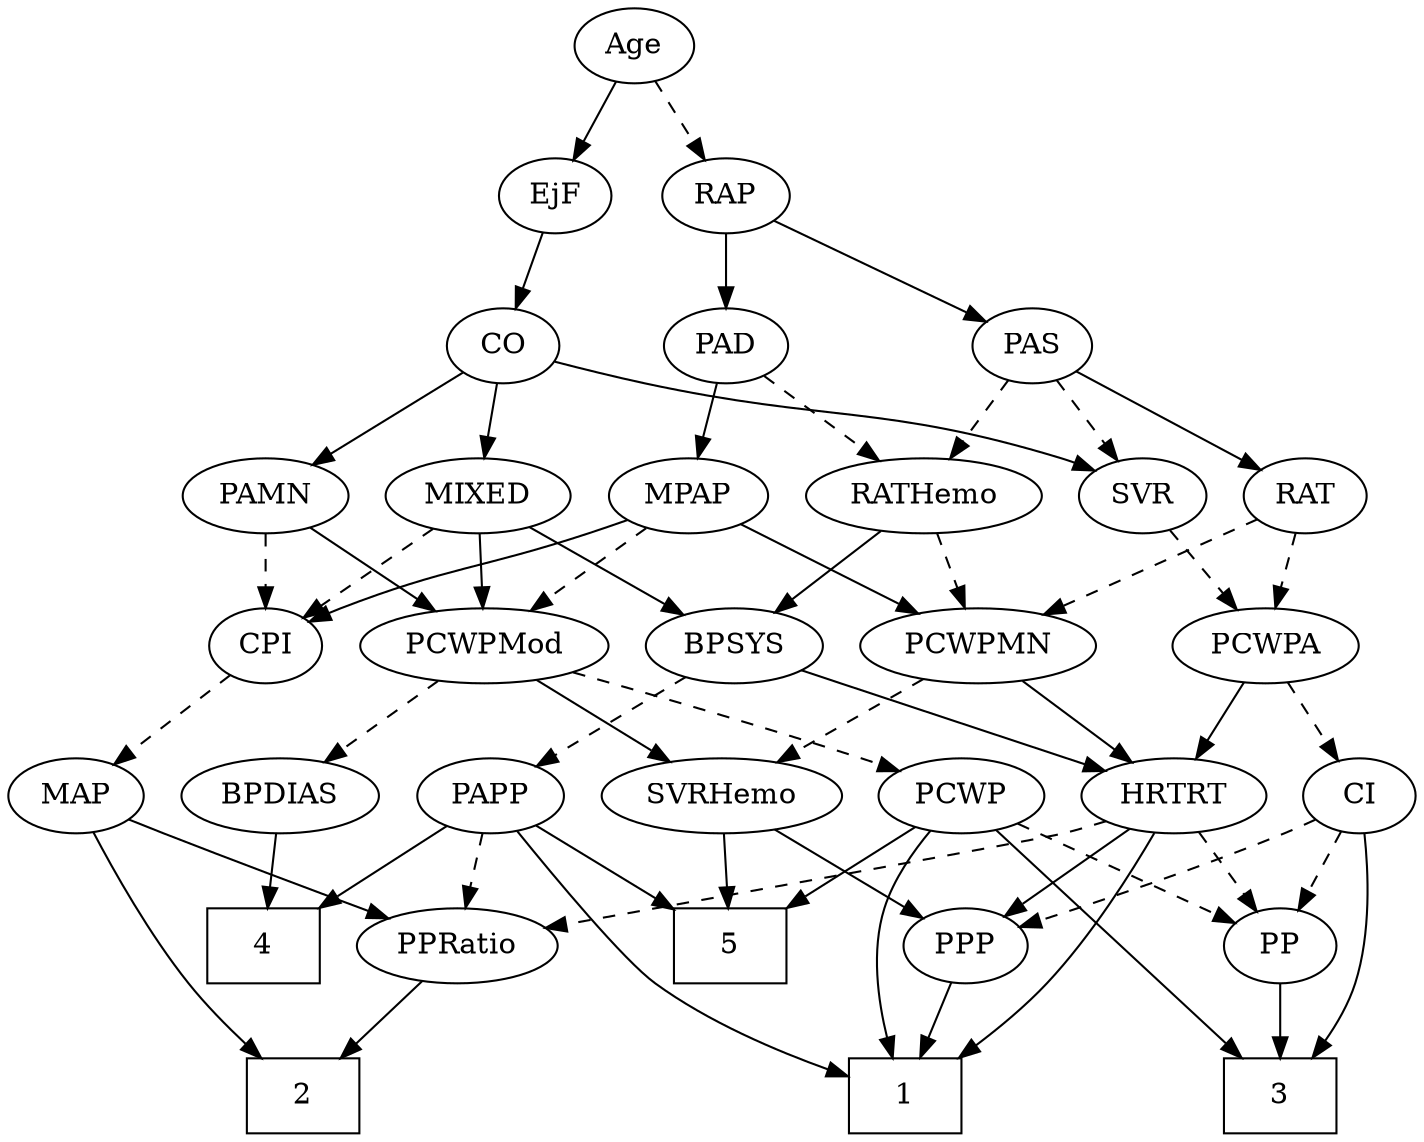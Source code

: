 strict digraph {
	graph [bb="0,0,621.55,540"];
	node [label="\N"];
	1	[height=0.5,
		pos="391.55,18",
		shape=box,
		width=0.75];
	2	[height=0.5,
		pos="113.55,18",
		shape=box,
		width=0.75];
	3	[height=0.5,
		pos="567.55,18",
		shape=box,
		width=0.75];
	4	[height=0.5,
		pos="101.55,90",
		shape=box,
		width=0.75];
	5	[height=0.5,
		pos="309.55,90",
		shape=box,
		width=0.75];
	Age	[height=0.5,
		pos="272.55,522",
		width=0.75];
	EjF	[height=0.5,
		pos="236.55,450",
		width=0.75];
	Age -> EjF	[pos="e,244.85,467.15 264.2,504.76 259.84,496.28 254.4,485.71 249.51,476.2",
		style=solid];
	RAP	[height=0.5,
		pos="314.55,450",
		width=0.77632];
	Age -> RAP	[pos="e,304.76,467.31 282.08,505.12 287.21,496.56 293.67,485.8 299.47,476.13",
		style=dashed];
	CO	[height=0.5,
		pos="231.55,378",
		width=0.75];
	EjF -> CO	[pos="e,232.77,396.1 235.31,431.7 234.76,423.98 234.1,414.71 233.48,406.11",
		style=solid];
	PAD	[height=0.5,
		pos="314.55,378",
		width=0.79437];
	RAP -> PAD	[pos="e,314.55,396.1 314.55,431.7 314.55,423.98 314.55,414.71 314.55,406.11",
		style=solid];
	PAS	[height=0.5,
		pos="449.55,378",
		width=0.75];
	RAP -> PAS	[pos="e,428.6,389.86 335.64,438.06 358.13,426.4 393.94,407.83 419.4,394.63",
		style=solid];
	MIXED	[height=0.5,
		pos="207.55,306",
		width=1.1193];
	BPSYS	[height=0.5,
		pos="317.55,234",
		width=1.0471];
	MIXED -> BPSYS	[pos="e,295.7,248.91 229.81,290.83 246.32,280.33 269.01,265.89 287.18,254.32",
		style=solid];
	CPI	[height=0.5,
		pos="112.55,234",
		width=0.75];
	MIXED -> CPI	[pos="e,130.11,247.94 187.4,290.15 173.06,279.59 153.68,265.31 138.23,253.92",
		style=dashed];
	PCWPMod	[height=0.5,
		pos="209.55,234",
		width=1.4443];
	MIXED -> PCWPMod	[pos="e,209.06,252.1 208.04,287.7 208.26,279.98 208.53,270.71 208.77,262.11",
		style=solid];
	MPAP	[height=0.5,
		pos="300.55,306",
		width=0.97491];
	MPAP -> CPI	[pos="e,133.68,245.49 273.63,294.37 268,292.21 262.1,290 256.55,288 208.94,270.88 195.51,270.84 148.55,252 146.72,251.27 144.85,250.49 \
142.98,249.68",
		style=solid];
	MPAP -> PCWPMod	[pos="e,229.96,250.7 281.69,290.5 269.07,280.79 252.23,267.83 237.99,256.88",
		style=dashed];
	PCWPMN	[height=0.5,
		pos="423.55,234",
		width=1.3902];
	MPAP -> PCWPMN	[pos="e,397.72,249.7 323.11,292.16 341.47,281.71 367.71,266.78 388.76,254.8",
		style=solid];
	PAPP	[height=0.5,
		pos="213.55,162",
		width=0.88464];
	BPSYS -> PAPP	[pos="e,233.15,176.2 296.5,218.83 280.73,208.22 258.99,193.59 241.72,181.96",
		style=dashed];
	HRTRT	[height=0.5,
		pos="509.55,162",
		width=1.1013];
	BPSYS -> HRTRT	[pos="e,479.48,173.96 346.71,222.37 379.5,210.41 432.96,190.92 469.61,177.56",
		style=solid];
	PAD -> MPAP	[pos="e,304,324.28 311.16,360.05 309.62,352.35 307.75,343.03 306.02,334.36",
		style=solid];
	RATHemo	[height=0.5,
		pos="402.55,306",
		width=1.3721];
	PAD -> RATHemo	[pos="e,382.87,322.65 331.51,363.5 343.79,353.74 360.65,340.33 374.86,329.02",
		style=dashed];
	CO -> MIXED	[pos="e,213.47,324.28 225.74,360.05 223.04,352.18 219.76,342.62 216.73,333.79",
		style=solid];
	PAMN	[height=0.5,
		pos="112.55,306",
		width=1.011];
	CO -> PAMN	[pos="e,135.07,320.25 211.9,365.44 193.41,354.57 165.43,338.11 143.87,325.43",
		style=solid];
	SVR	[height=0.5,
		pos="497.55,306",
		width=0.77632];
	CO -> SVR	[pos="e,476.37,317.77 254.19,367.6 261.27,364.89 269.16,362.1 276.55,360 356.69,337.2 381.24,349.57 460.55,324 462.68,323.31 464.85,322.53 \
467.02,321.7",
		style=solid];
	PAS -> RATHemo	[pos="e,413.83,323.8 438.88,361.12 433.16,352.59 425.97,341.89 419.5,332.25",
		style=dashed];
	RAT	[height=0.5,
		pos="570.55,306",
		width=0.75827];
	PAS -> RAT	[pos="e,550.44,318.63 469.26,365.6 488.92,354.22 519.33,336.63 541.7,323.69",
		style=solid];
	PAS -> SVR	[pos="e,486.7,322.82 460.44,361.12 466.51,352.26 474.21,341.04 481.01,331.12",
		style=dashed];
	PAMN -> CPI	[pos="e,112.55,252.1 112.55,287.7 112.55,279.98 112.55,270.71 112.55,262.11",
		style=dashed];
	PAMN -> PCWPMod	[pos="e,187.92,250.61 132.18,290.83 145.82,280.99 164.24,267.69 179.69,256.54",
		style=solid];
	RATHemo -> BPSYS	[pos="e,335.6,249.86 383.26,289.12 371.53,279.45 356.39,266.99 343.6,256.46",
		style=solid];
	RATHemo -> PCWPMN	[pos="e,418.36,252.28 407.63,288.05 409.97,280.26 412.8,270.82 415.42,262.08",
		style=dashed];
	MAP	[height=0.5,
		pos="30.547,162",
		width=0.84854];
	CPI -> MAP	[pos="e,47.277,177.28 96.347,219.17 84.596,209.14 68.493,195.39 55.158,184.01",
		style=dashed];
	PCWPA	[height=0.5,
		pos="551.55,234",
		width=1.1555];
	RAT -> PCWPA	[pos="e,556.24,252.28 565.95,288.05 563.83,280.26 561.27,270.82 558.9,262.08",
		style=dashed];
	RAT -> PCWPMN	[pos="e,452.41,248.75 548.86,294.67 525.9,283.74 489.21,266.27 461.45,253.05",
		style=dashed];
	SVR -> PCWPA	[pos="e,538.84,251.47 509.53,289.46 516.33,280.65 524.99,269.43 532.68,259.46",
		style=dashed];
	SVRHemo	[height=0.5,
		pos="313.55,162",
		width=1.3902];
	PCWPMod -> SVRHemo	[pos="e,290.78,178.33 232.37,217.64 247,207.79 266.19,194.88 282.23,184.08",
		style=solid];
	BPDIAS	[height=0.5,
		pos="121.55,162",
		width=1.1735];
	PCWPMod -> BPDIAS	[pos="e,140.53,178.1 189.58,217.12 177.4,207.43 161.68,194.92 148.42,184.37",
		style=dashed];
	PCWP	[height=0.5,
		pos="416.55,162",
		width=0.97491];
	PCWPMod -> PCWP	[pos="e,389.64,173.66 246.97,221.47 280.13,211.1 329.79,195.2 372.55,180 375.06,179.11 377.66,178.16 380.26,177.2",
		style=dashed];
	CI	[height=0.5,
		pos="594.55,162",
		width=0.75];
	PCWPA -> CI	[pos="e,584.73,178.99 561.74,216.41 567.01,207.83 573.54,197.19 579.39,187.67",
		style=dashed];
	PCWPA -> HRTRT	[pos="e,519.43,179.47 541.59,216.41 536.52,207.95 530.24,197.49 524.59,188.08",
		style=solid];
	PCWPMN -> SVRHemo	[pos="e,337.11,177.99 399.95,217.98 384.14,207.93 363.14,194.56 345.79,183.52",
		style=dashed];
	PCWPMN -> HRTRT	[pos="e,490.99,178.1 443.06,217.12 454.85,207.52 470.04,195.16 482.92,184.67",
		style=solid];
	SVRHemo -> 5	[pos="e,310.52,108.1 312.56,143.7 312.12,135.98 311.59,126.71 311.1,118.11",
		style=solid];
	PPP	[height=0.5,
		pos="419.55,90",
		width=0.75];
	SVRHemo -> PPP	[pos="e,400.83,103.36 336.55,145.81 352.93,134.99 375.02,120.4 392.29,109",
		style=solid];
	BPDIAS -> 4	[pos="e,106.48,108.28 116.71,144.05 114.48,136.26 111.78,126.82 109.28,118.08",
		style=solid];
	MAP -> 2	[pos="e,94.896,36.309 35.196,144.08 40.74,125.52 51.104,95.279 65.547,72 71.761,61.985 79.967,52.109 87.834,43.647",
		style=solid];
	PPRatio	[height=0.5,
		pos="186.55,90",
		width=1.1013];
	MAP -> PPRatio	[pos="e,159.21,103.27 54.24,150.37 79.698,138.95 120.48,120.65 150.04,107.38",
		style=solid];
	PP	[height=0.5,
		pos="567.55,90",
		width=0.75];
	PP -> 3	[pos="e,567.55,36.104 567.55,71.697 567.55,63.983 567.55,54.712 567.55,46.112",
		style=solid];
	PPP -> 1	[pos="e,398.53,36.447 412.91,72.411 409.73,64.454 405.84,54.722 402.25,45.756",
		style=solid];
	PPRatio -> 2	[pos="e,131.5,36.211 170.35,73.465 161.08,64.584 149.27,53.252 138.81,43.226",
		style=solid];
	PCWP -> 1	[pos="e,386.4,36.077 403.25,144.97 395.87,135 387.42,121.55 383.55,108 377.74,87.676 380.38,63.773 384.12,45.86",
		style=solid];
	PCWP -> 3	[pos="e,549.16,36.288 432.71,145.8 458.8,121.27 510.43,72.712 541.69,43.321",
		style=solid];
	PCWP -> 5	[pos="e,335.68,108.1 395.66,147.34 381.06,137.78 361.21,124.8 344.25,113.7",
		style=solid];
	PCWP -> PP	[pos="e,546.11,100.94 441.82,149.28 467.96,137.17 508.79,118.24 536.78,105.26",
		style=dashed];
	CI -> 3	[pos="e,583.16,36.226 600.1,144.21 605.23,126.02 611.03,96.344 603.55,72 600.54,62.215 595.04,52.616 589.23,44.334",
		style=solid];
	CI -> PP	[pos="e,574.09,107.96 588.15,144.41 585.03,136.34 581.21,126.43 577.71,117.35",
		style=dashed];
	CI -> PPP	[pos="e,442.88,99.276 573.35,150.66 568.52,148.39 563.38,146.06 558.55,144 522.63,128.7 480.66,112.99 452.31,102.68",
		style=dashed];
	PAPP -> 1	[pos="e,364.36,26.459 221.28,144.18 231.03,124.57 249.46,92.285 273.55,72 297.25,52.039 329.69,38.198 354.55,29.679",
		style=solid];
	PAPP -> 4	[pos="e,128.72,107.98 193,148.16 177.48,138.46 155.79,124.9 137.42,113.42",
		style=solid];
	PAPP -> 5	[pos="e,286.21,108.02 232.51,147.17 245.4,137.78 262.74,125.13 277.72,114.21",
		style=solid];
	PAPP -> PPRatio	[pos="e,193.02,107.79 207.01,144.05 203.93,136.06 200.17,126.33 196.73,117.4",
		style=dashed];
	HRTRT -> 1	[pos="e,416.03,36.177 501.49,144.15 492.04,125.39 475.15,94.708 455.55,72 446.31,61.297 434.76,51.021 424.03,42.413",
		style=solid];
	HRTRT -> PP	[pos="e,554.96,106.19 523,144.76 530.53,135.68 540.04,124.19 548.34,114.18",
		style=dashed];
	HRTRT -> PPP	[pos="e,436.48,104.17 490.46,146.15 477.09,135.75 459.09,121.75 444.57,110.46",
		style=solid];
	HRTRT -> PPRatio	[pos="e,222.1,97.97 479.96,149.97 473.61,147.82 466.9,145.7 460.55,144 378.8,122.07 356.64,124.12 273.55,108 260.06,105.38 245.41,102.53 \
232.03,99.913",
		style=dashed];
}
